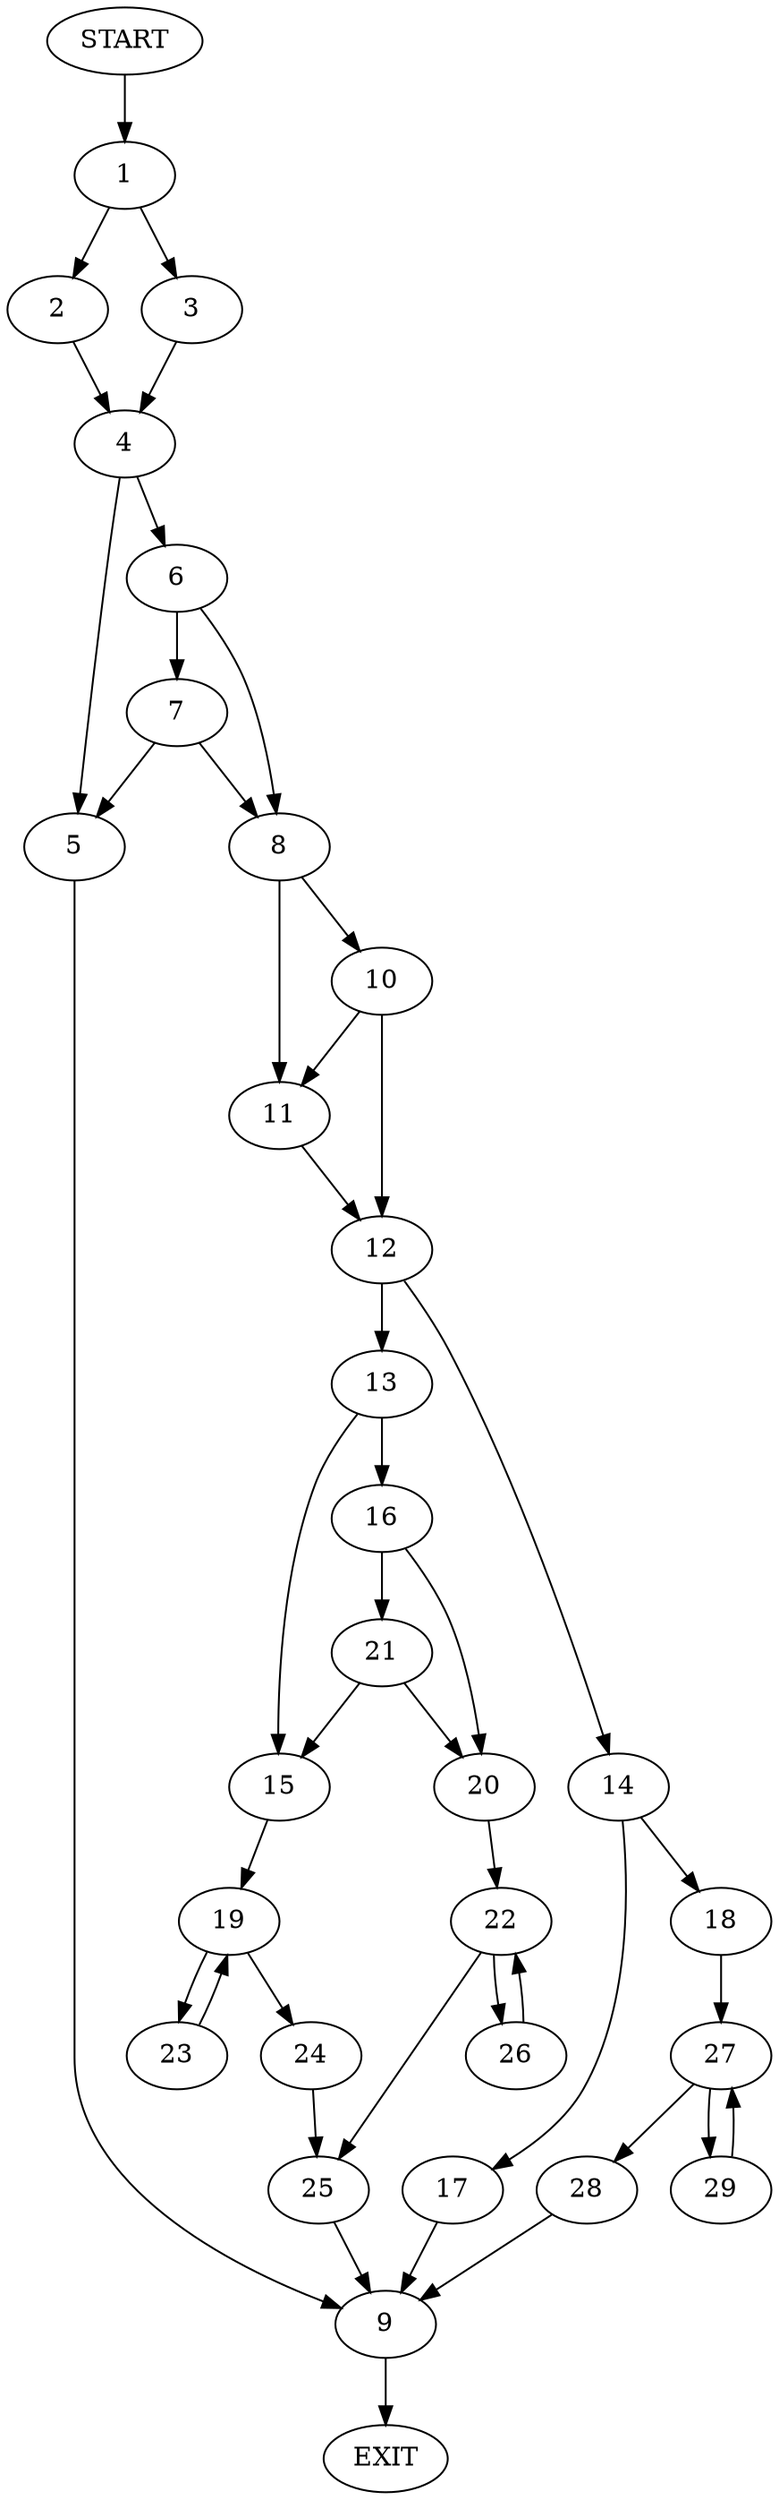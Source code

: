 digraph {
0 [label="START"]
30 [label="EXIT"]
0 -> 1
1 -> 2
1 -> 3
2 -> 4
3 -> 4
4 -> 5
4 -> 6
6 -> 7
6 -> 8
5 -> 9
7 -> 5
7 -> 8
8 -> 10
8 -> 11
9 -> 30
11 -> 12
10 -> 11
10 -> 12
12 -> 13
12 -> 14
13 -> 15
13 -> 16
14 -> 17
14 -> 18
15 -> 19
16 -> 20
16 -> 21
20 -> 22
21 -> 20
21 -> 15
19 -> 23
19 -> 24
23 -> 19
24 -> 25
25 -> 9
22 -> 25
22 -> 26
26 -> 22
17 -> 9
18 -> 27
27 -> 28
27 -> 29
29 -> 27
28 -> 9
}
